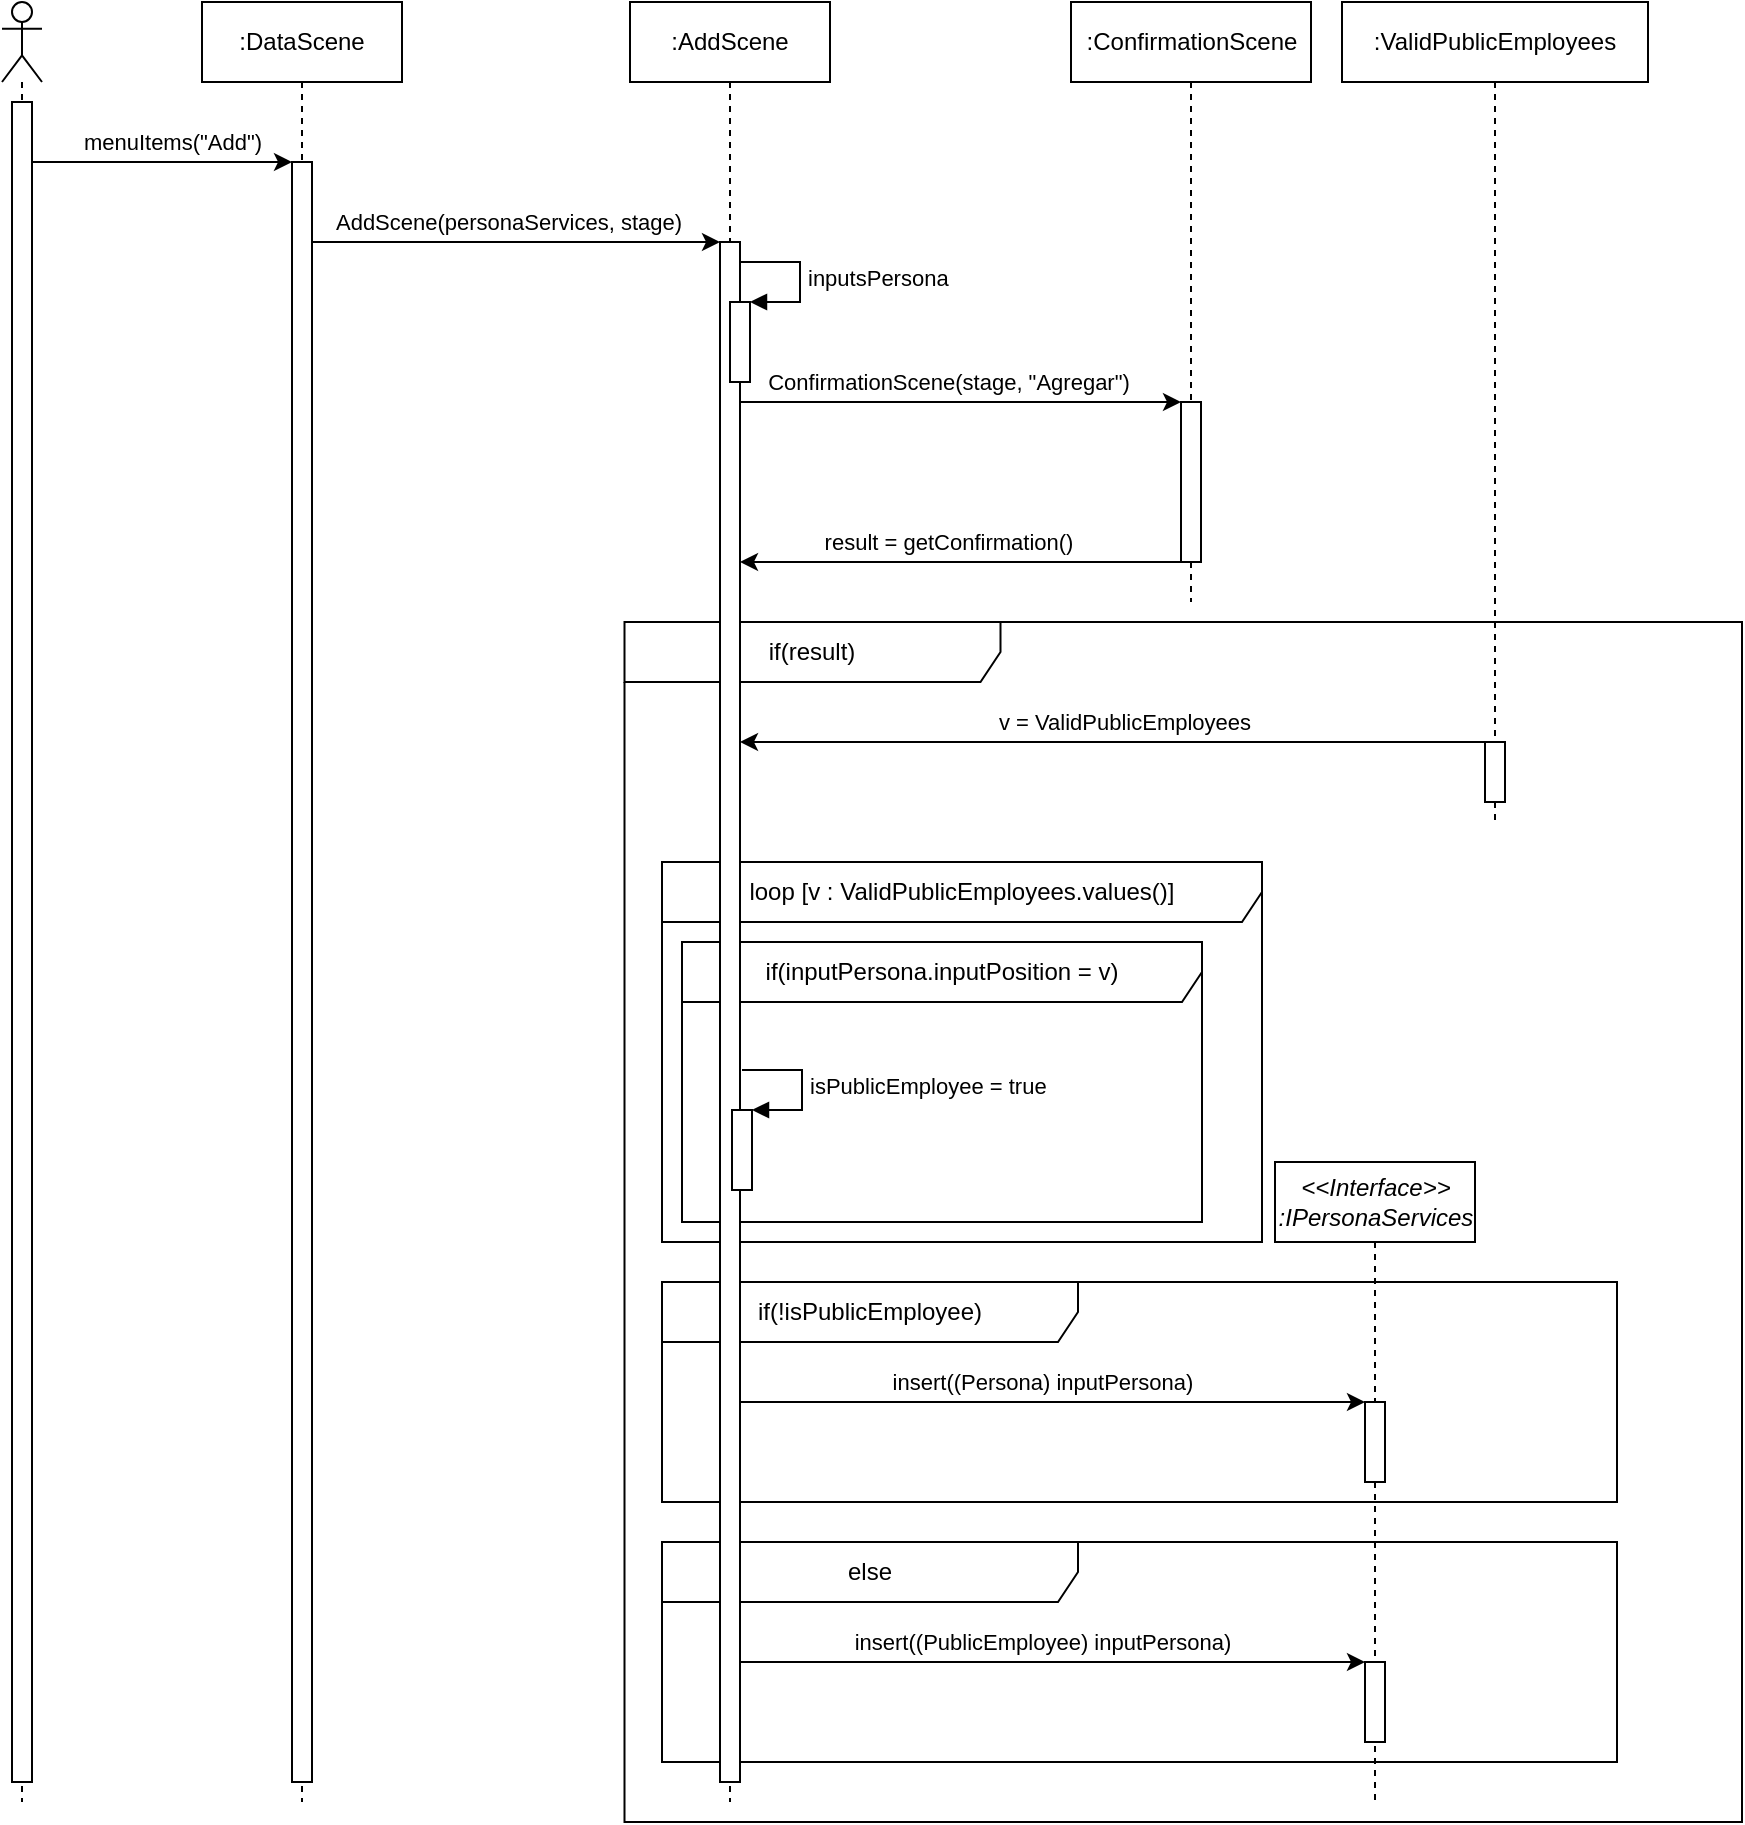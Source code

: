 <mxfile version="14.6.13" type="device"><diagram id="D4DDEfmQWiKZux7fWjJV" name="Página-1"><mxGraphModel dx="1422" dy="822" grid="1" gridSize="10" guides="1" tooltips="1" connect="1" arrows="1" fold="1" page="1" pageScale="1" pageWidth="827" pageHeight="1169" math="0" shadow="0"><root><mxCell id="0"/><mxCell id="1" parent="0"/><mxCell id="CuW-CM8m0Wgv4omwYFEu-12" value="if(result)" style="shape=umlFrame;whiteSpace=wrap;html=1;width=188;height=30;" parent="1" vertex="1"><mxGeometry x="361.25" y="350" width="558.75" height="600" as="geometry"/></mxCell><mxCell id="CuW-CM8m0Wgv4omwYFEu-39" value="else" style="shape=umlFrame;whiteSpace=wrap;html=1;width=208;height=30;" parent="1" vertex="1"><mxGeometry x="380" y="810" width="477.5" height="110" as="geometry"/></mxCell><mxCell id="CuW-CM8m0Wgv4omwYFEu-23" value="if(!isPublicEmployee)" style="shape=umlFrame;whiteSpace=wrap;html=1;width=208;height=30;" parent="1" vertex="1"><mxGeometry x="380" y="680" width="477.5" height="110" as="geometry"/></mxCell><mxCell id="CuW-CM8m0Wgv4omwYFEu-17" value="loop [v : ValidPublicEmployees.values()]" style="shape=umlFrame;whiteSpace=wrap;html=1;width=310;height=30;" parent="1" vertex="1"><mxGeometry x="380" y="470" width="300" height="190" as="geometry"/></mxCell><mxCell id="CuW-CM8m0Wgv4omwYFEu-20" value="if(inputPersona.inputPosition = v)" style="shape=umlFrame;whiteSpace=wrap;html=1;width=260;height=30;" parent="1" vertex="1"><mxGeometry x="390" y="510" width="260" height="140" as="geometry"/></mxCell><mxCell id="CuW-CM8m0Wgv4omwYFEu-2" value="" style="shape=umlLifeline;participant=umlActor;perimeter=lifelinePerimeter;whiteSpace=wrap;html=1;container=1;collapsible=0;recursiveResize=0;verticalAlign=top;spacingTop=36;outlineConnect=0;" parent="1" vertex="1"><mxGeometry x="50" y="40" width="20" height="900" as="geometry"/></mxCell><mxCell id="CuW-CM8m0Wgv4omwYFEu-4" value="" style="html=1;points=[];perimeter=orthogonalPerimeter;" parent="CuW-CM8m0Wgv4omwYFEu-2" vertex="1"><mxGeometry x="5" y="50" width="10" height="840" as="geometry"/></mxCell><mxCell id="CuW-CM8m0Wgv4omwYFEu-3" value=":DataScene" style="shape=umlLifeline;perimeter=lifelinePerimeter;whiteSpace=wrap;html=1;container=1;collapsible=0;recursiveResize=0;outlineConnect=0;" parent="1" vertex="1"><mxGeometry x="150" y="40" width="100" height="900" as="geometry"/></mxCell><mxCell id="CuW-CM8m0Wgv4omwYFEu-5" value="" style="html=1;points=[];perimeter=orthogonalPerimeter;" parent="CuW-CM8m0Wgv4omwYFEu-3" vertex="1"><mxGeometry x="45" y="80" width="10" height="810" as="geometry"/></mxCell><mxCell id="CuW-CM8m0Wgv4omwYFEu-6" value="menuItems(&quot;Add&quot;)" style="edgeStyle=orthogonalEdgeStyle;rounded=0;orthogonalLoop=1;jettySize=auto;html=1;" parent="1" source="CuW-CM8m0Wgv4omwYFEu-4" target="CuW-CM8m0Wgv4omwYFEu-5" edge="1"><mxGeometry x="0.071" y="10" relative="1" as="geometry"><Array as="points"><mxPoint x="160" y="120"/><mxPoint x="160" y="120"/></Array><mxPoint as="offset"/></mxGeometry></mxCell><mxCell id="CuW-CM8m0Wgv4omwYFEu-7" value=":AddScene" style="shape=umlLifeline;perimeter=lifelinePerimeter;whiteSpace=wrap;html=1;container=1;collapsible=0;recursiveResize=0;outlineConnect=0;" parent="1" vertex="1"><mxGeometry x="364" y="40" width="100" height="900" as="geometry"/></mxCell><mxCell id="CuW-CM8m0Wgv4omwYFEu-8" value="" style="html=1;points=[];perimeter=orthogonalPerimeter;" parent="CuW-CM8m0Wgv4omwYFEu-7" vertex="1"><mxGeometry x="45" y="120" width="10" height="770" as="geometry"/></mxCell><mxCell id="CuW-CM8m0Wgv4omwYFEu-28" value="" style="html=1;points=[];perimeter=orthogonalPerimeter;" parent="CuW-CM8m0Wgv4omwYFEu-7" vertex="1"><mxGeometry x="51" y="554" width="10" height="40" as="geometry"/></mxCell><mxCell id="CuW-CM8m0Wgv4omwYFEu-29" value="isPublicEmployee = true" style="edgeStyle=orthogonalEdgeStyle;html=1;align=left;spacingLeft=2;endArrow=block;rounded=0;entryX=1;entryY=0;" parent="CuW-CM8m0Wgv4omwYFEu-7" target="CuW-CM8m0Wgv4omwYFEu-28" edge="1"><mxGeometry relative="1" as="geometry"><mxPoint x="56" y="534" as="sourcePoint"/><Array as="points"><mxPoint x="86" y="534"/></Array></mxGeometry></mxCell><mxCell id="CuW-CM8m0Wgv4omwYFEu-37" value="" style="html=1;points=[];perimeter=orthogonalPerimeter;" parent="CuW-CM8m0Wgv4omwYFEu-7" vertex="1"><mxGeometry x="50" y="150" width="10" height="40" as="geometry"/></mxCell><mxCell id="CuW-CM8m0Wgv4omwYFEu-38" value="inputsPersona" style="edgeStyle=orthogonalEdgeStyle;html=1;align=left;spacingLeft=2;endArrow=block;rounded=0;entryX=1;entryY=0;" parent="CuW-CM8m0Wgv4omwYFEu-7" target="CuW-CM8m0Wgv4omwYFEu-37" edge="1"><mxGeometry relative="1" as="geometry"><mxPoint x="55" y="130" as="sourcePoint"/><Array as="points"><mxPoint x="85" y="130"/></Array></mxGeometry></mxCell><mxCell id="CuW-CM8m0Wgv4omwYFEu-9" value="AddScene(personaServices, stage)" style="edgeStyle=orthogonalEdgeStyle;rounded=0;orthogonalLoop=1;jettySize=auto;html=1;" parent="1" source="CuW-CM8m0Wgv4omwYFEu-5" target="CuW-CM8m0Wgv4omwYFEu-8" edge="1"><mxGeometry x="-0.042" y="10" relative="1" as="geometry"><Array as="points"><mxPoint x="300" y="160"/><mxPoint x="300" y="160"/></Array><mxPoint as="offset"/></mxGeometry></mxCell><mxCell id="CuW-CM8m0Wgv4omwYFEu-10" value=":ConfirmationScene" style="shape=umlLifeline;perimeter=lifelinePerimeter;whiteSpace=wrap;html=1;container=1;collapsible=0;recursiveResize=0;outlineConnect=0;" parent="1" vertex="1"><mxGeometry x="584.5" y="40" width="120" height="300" as="geometry"/></mxCell><mxCell id="CuW-CM8m0Wgv4omwYFEu-13" value="" style="html=1;points=[];perimeter=orthogonalPerimeter;" parent="CuW-CM8m0Wgv4omwYFEu-10" vertex="1"><mxGeometry x="55" y="200" width="10" height="80" as="geometry"/></mxCell><mxCell id="CuW-CM8m0Wgv4omwYFEu-14" value="ConfirmationScene(stage, &quot;Agregar&quot;)" style="edgeStyle=orthogonalEdgeStyle;rounded=0;orthogonalLoop=1;jettySize=auto;html=1;" parent="1" source="CuW-CM8m0Wgv4omwYFEu-8" target="CuW-CM8m0Wgv4omwYFEu-13" edge="1"><mxGeometry x="-0.062" y="10" relative="1" as="geometry"><Array as="points"><mxPoint x="510" y="240"/><mxPoint x="510" y="240"/></Array><mxPoint as="offset"/></mxGeometry></mxCell><mxCell id="CuW-CM8m0Wgv4omwYFEu-15" value="result = getConfirmation()" style="edgeStyle=orthogonalEdgeStyle;rounded=0;orthogonalLoop=1;jettySize=auto;html=1;" parent="1" source="CuW-CM8m0Wgv4omwYFEu-13" target="CuW-CM8m0Wgv4omwYFEu-8" edge="1"><mxGeometry x="0.062" y="-10" relative="1" as="geometry"><Array as="points"><mxPoint x="510" y="320"/><mxPoint x="510" y="320"/></Array><mxPoint as="offset"/></mxGeometry></mxCell><mxCell id="CuW-CM8m0Wgv4omwYFEu-16" value=":ValidPublicEmployees" style="shape=umlLifeline;perimeter=lifelinePerimeter;whiteSpace=wrap;html=1;container=1;collapsible=0;recursiveResize=0;outlineConnect=0;" parent="1" vertex="1"><mxGeometry x="720" y="40" width="153" height="410" as="geometry"/></mxCell><mxCell id="CuW-CM8m0Wgv4omwYFEu-18" value="" style="html=1;points=[];perimeter=orthogonalPerimeter;" parent="CuW-CM8m0Wgv4omwYFEu-16" vertex="1"><mxGeometry x="71.5" y="370" width="10" height="30" as="geometry"/></mxCell><mxCell id="CuW-CM8m0Wgv4omwYFEu-21" value="v = ValidPublicEmployees" style="edgeStyle=orthogonalEdgeStyle;rounded=0;orthogonalLoop=1;jettySize=auto;html=1;" parent="1" source="CuW-CM8m0Wgv4omwYFEu-18" target="CuW-CM8m0Wgv4omwYFEu-8" edge="1"><mxGeometry x="-0.03" y="-10" relative="1" as="geometry"><Array as="points"><mxPoint x="590" y="410"/><mxPoint x="590" y="410"/></Array><mxPoint as="offset"/></mxGeometry></mxCell><mxCell id="CuW-CM8m0Wgv4omwYFEu-30" value="&amp;lt;&amp;lt;Interface&amp;gt;&amp;gt;&lt;br&gt;:IPersonaServices" style="shape=umlLifeline;perimeter=lifelinePerimeter;whiteSpace=wrap;html=1;container=1;collapsible=0;recursiveResize=0;outlineConnect=0;fontStyle=2" parent="1" vertex="1"><mxGeometry x="686.5" y="620" width="100" height="320" as="geometry"/></mxCell><mxCell id="CuW-CM8m0Wgv4omwYFEu-31" value="" style="html=1;points=[];perimeter=orthogonalPerimeter;" parent="CuW-CM8m0Wgv4omwYFEu-30" vertex="1"><mxGeometry x="45" y="120" width="10" height="40" as="geometry"/></mxCell><mxCell id="CuW-CM8m0Wgv4omwYFEu-43" value="" style="html=1;points=[];perimeter=orthogonalPerimeter;" parent="CuW-CM8m0Wgv4omwYFEu-30" vertex="1"><mxGeometry x="45" y="250" width="10" height="40" as="geometry"/></mxCell><mxCell id="CuW-CM8m0Wgv4omwYFEu-32" value="insert((Persona) inputPersona)" style="edgeStyle=orthogonalEdgeStyle;rounded=0;orthogonalLoop=1;jettySize=auto;html=1;" parent="1" source="CuW-CM8m0Wgv4omwYFEu-8" target="CuW-CM8m0Wgv4omwYFEu-31" edge="1"><mxGeometry x="-0.034" y="10" relative="1" as="geometry"><Array as="points"><mxPoint x="736" y="740"/></Array><mxPoint as="offset"/></mxGeometry></mxCell><mxCell id="CuW-CM8m0Wgv4omwYFEu-42" value="insert((PublicEmployee) inputPersona)" style="edgeStyle=orthogonalEdgeStyle;rounded=0;orthogonalLoop=1;jettySize=auto;html=1;" parent="1" source="CuW-CM8m0Wgv4omwYFEu-8" target="CuW-CM8m0Wgv4omwYFEu-43" edge="1"><mxGeometry x="-0.034" y="10" relative="1" as="geometry"><mxPoint x="731.5" y="970" as="targetPoint"/><Array as="points"><mxPoint x="580" y="870"/><mxPoint x="580" y="870"/></Array><mxPoint as="offset"/></mxGeometry></mxCell></root></mxGraphModel></diagram></mxfile>
